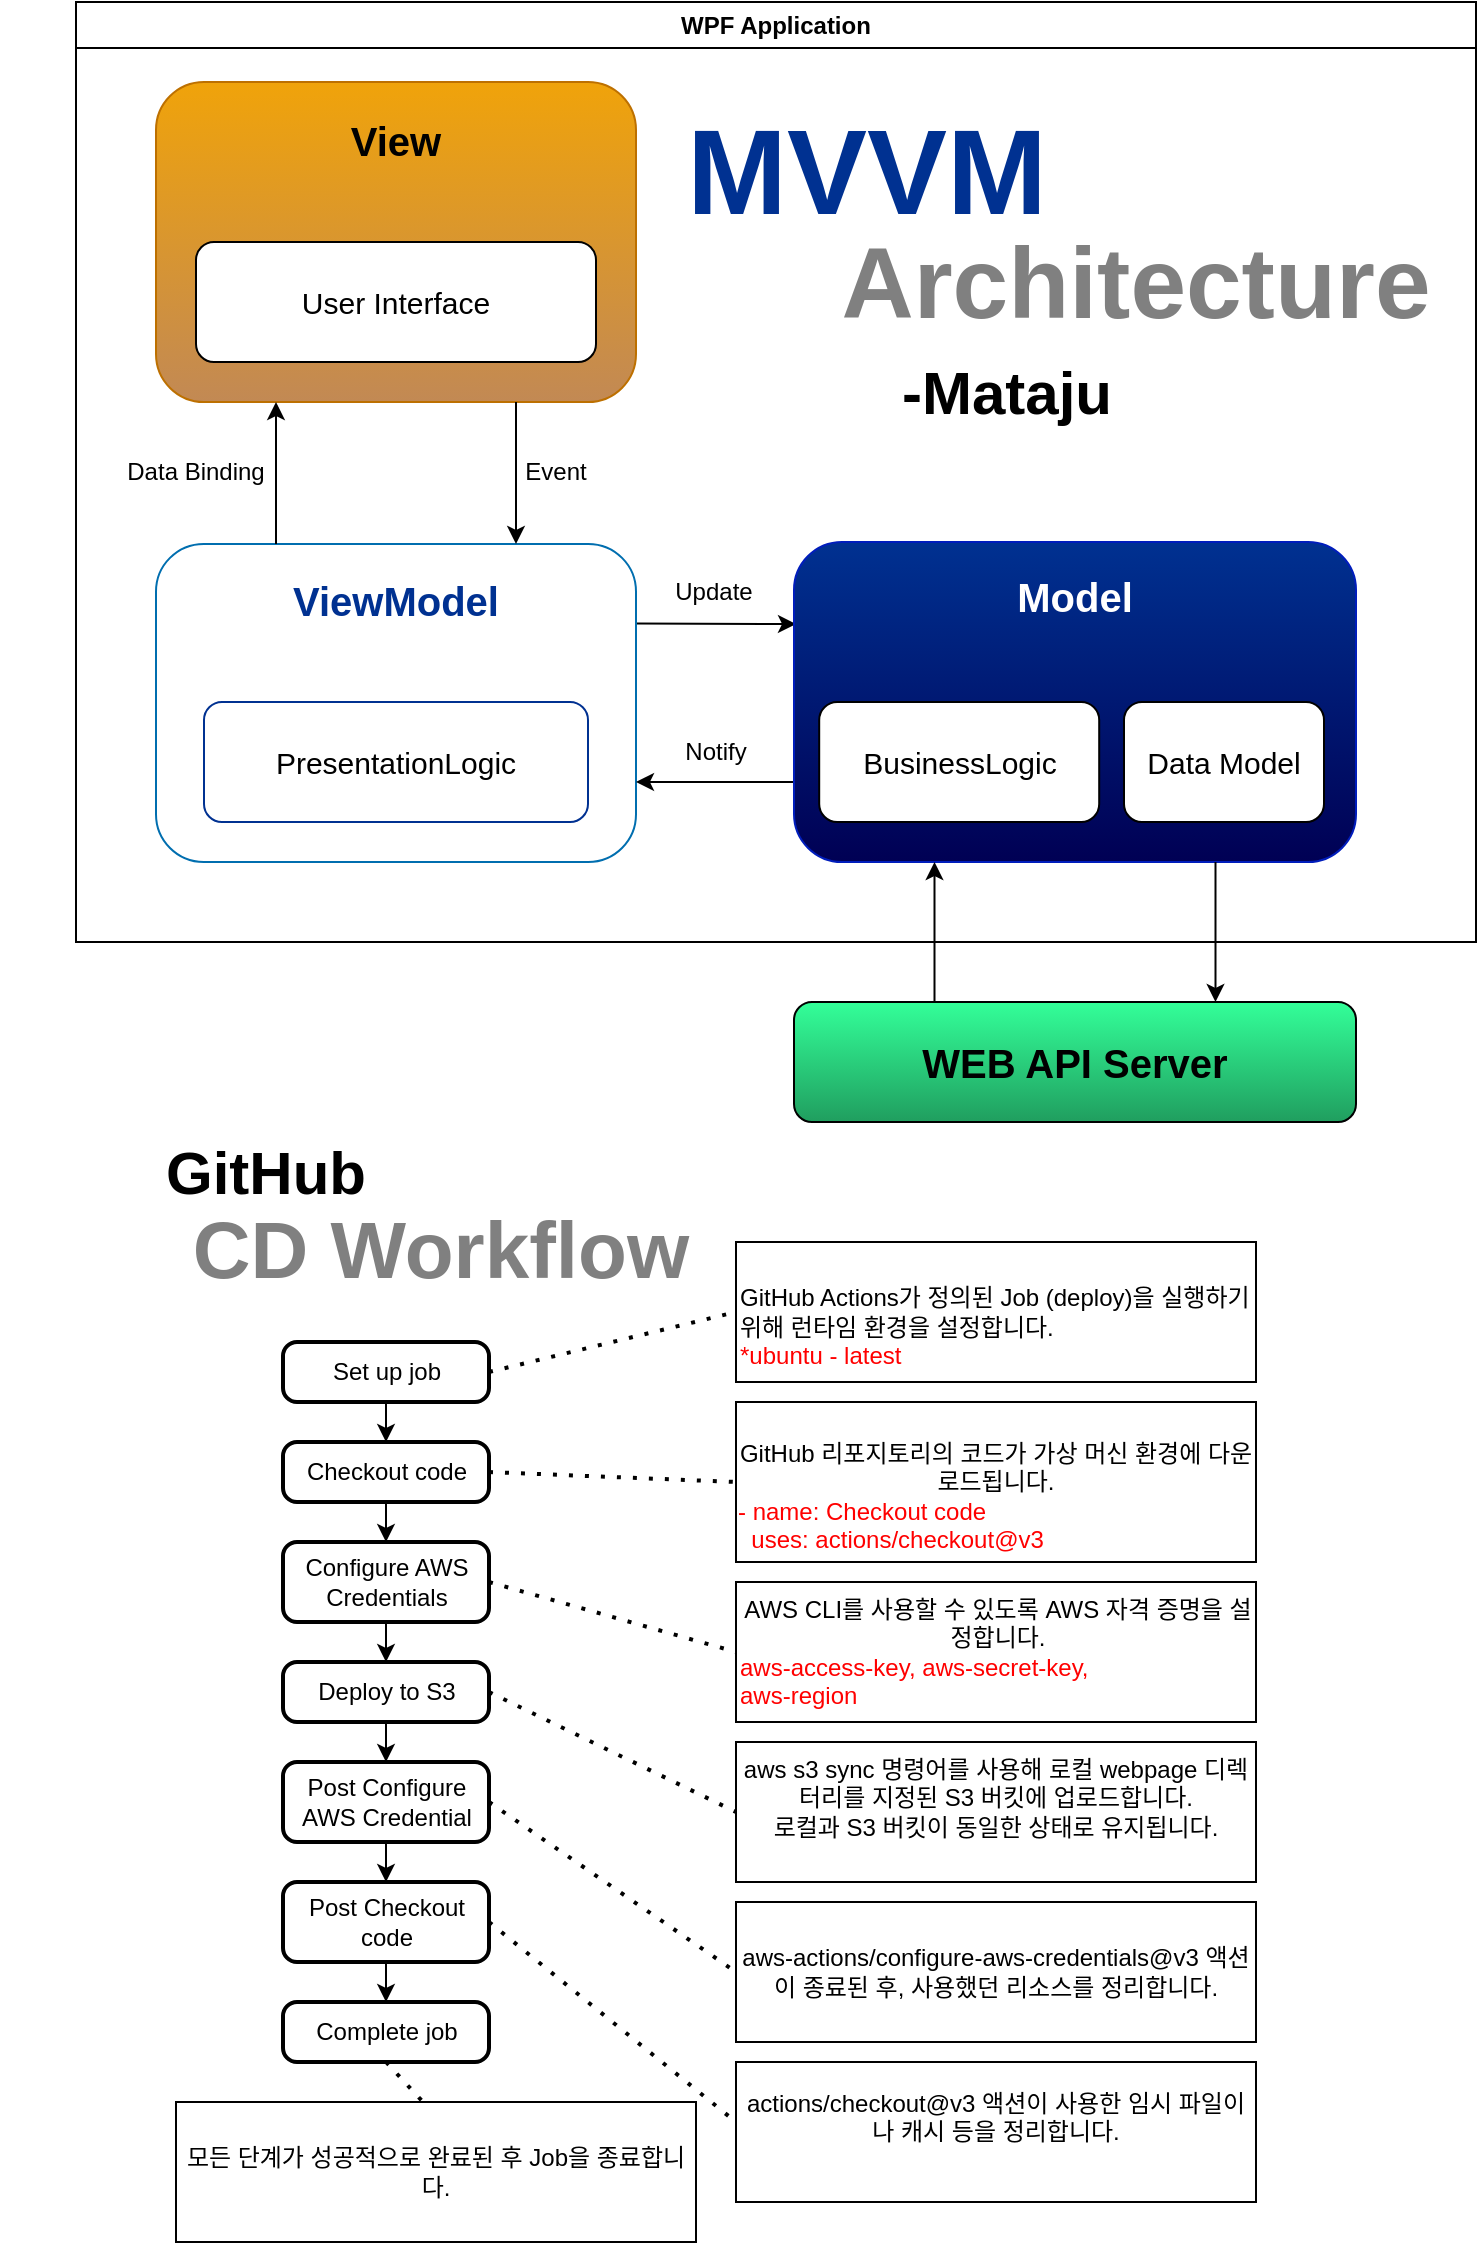 <mxfile version="25.0.3">
  <diagram name="페이지-1" id="wgz9PD0w91qSiE5-jBk-">
    <mxGraphModel dx="1195" dy="650" grid="1" gridSize="10" guides="1" tooltips="1" connect="1" arrows="1" fold="1" page="1" pageScale="1" pageWidth="827" pageHeight="1169" math="0" shadow="0">
      <root>
        <mxCell id="0" />
        <mxCell id="1" parent="0" />
        <mxCell id="g7_kz-98eBEBZqyPdA4t-22" value="&lt;font style=&quot;font-size: 20px;&quot;&gt;&lt;b&gt;WEB API Server&lt;/b&gt;&lt;/font&gt;" style="rounded=1;whiteSpace=wrap;html=1;labelBackgroundColor=none;fillColor=#33FF99;gradientColor=#209E5F;fontColor=default;" parent="1" vertex="1">
          <mxGeometry x="399" y="540" width="281" height="60" as="geometry" />
        </mxCell>
        <mxCell id="g7_kz-98eBEBZqyPdA4t-17" value="Data Binding" style="text;strokeColor=none;align=center;fillColor=none;html=1;verticalAlign=middle;whiteSpace=wrap;rounded=0;" parent="1" vertex="1">
          <mxGeometry x="60" y="260" width="80" height="30" as="geometry" />
        </mxCell>
        <mxCell id="g7_kz-98eBEBZqyPdA4t-18" value="Event" style="text;strokeColor=none;align=center;fillColor=none;html=1;verticalAlign=middle;whiteSpace=wrap;rounded=0;" parent="1" vertex="1">
          <mxGeometry x="240" y="260" width="80" height="30" as="geometry" />
        </mxCell>
        <mxCell id="g7_kz-98eBEBZqyPdA4t-19" value="Update" style="text;strokeColor=none;align=center;fillColor=none;html=1;verticalAlign=middle;whiteSpace=wrap;rounded=0;" parent="1" vertex="1">
          <mxGeometry x="319" y="320" width="80" height="30" as="geometry" />
        </mxCell>
        <mxCell id="g7_kz-98eBEBZqyPdA4t-20" value="Notify" style="text;strokeColor=none;align=center;fillColor=none;html=1;verticalAlign=middle;whiteSpace=wrap;rounded=0;" parent="1" vertex="1">
          <mxGeometry x="320" y="400" width="80" height="30" as="geometry" />
        </mxCell>
        <mxCell id="g7_kz-98eBEBZqyPdA4t-44" value="" style="group" parent="1" vertex="1" connectable="0">
          <mxGeometry x="80" y="80" width="240" height="160" as="geometry" />
        </mxCell>
        <mxCell id="g7_kz-98eBEBZqyPdA4t-5" value="" style="rounded=1;whiteSpace=wrap;html=1;fillColor=#f0a30a;fontColor=#000000;strokeColor=#BD7000;gradientColor=#C28954;" parent="g7_kz-98eBEBZqyPdA4t-44" vertex="1">
          <mxGeometry width="240" height="160" as="geometry" />
        </mxCell>
        <mxCell id="g7_kz-98eBEBZqyPdA4t-6" value="&lt;font style=&quot;font-size: 20px;&quot;&gt;View&lt;/font&gt;" style="text;strokeColor=none;align=center;fillColor=none;html=1;verticalAlign=middle;whiteSpace=wrap;rounded=0;fontColor=default;fontStyle=1" parent="g7_kz-98eBEBZqyPdA4t-44" vertex="1">
          <mxGeometry x="60" y="10" width="120" height="38" as="geometry" />
        </mxCell>
        <mxCell id="g7_kz-98eBEBZqyPdA4t-35" value="&lt;font style=&quot;font-size: 15px;&quot;&gt;User Interface&lt;/font&gt;" style="rounded=1;whiteSpace=wrap;html=1;" parent="g7_kz-98eBEBZqyPdA4t-44" vertex="1">
          <mxGeometry x="20" y="80" width="200" height="60" as="geometry" />
        </mxCell>
        <mxCell id="g7_kz-98eBEBZqyPdA4t-45" value="" style="group" parent="1" vertex="1" connectable="0">
          <mxGeometry x="80" y="310.96" width="240" height="159.04" as="geometry" />
        </mxCell>
        <mxCell id="g7_kz-98eBEBZqyPdA4t-53" style="edgeStyle=none;rounded=0;orthogonalLoop=1;jettySize=auto;html=1;exitX=1;exitY=0.25;exitDx=0;exitDy=0;" parent="g7_kz-98eBEBZqyPdA4t-45" source="g7_kz-98eBEBZqyPdA4t-4" edge="1">
          <mxGeometry relative="1" as="geometry">
            <mxPoint x="320" y="40.04" as="targetPoint" />
          </mxGeometry>
        </mxCell>
        <mxCell id="g7_kz-98eBEBZqyPdA4t-4" value="" style="rounded=1;whiteSpace=wrap;html=1;fillColor=default;fontColor=#ffffff;strokeColor=#006EAF;gradientColor=none;" parent="g7_kz-98eBEBZqyPdA4t-45" vertex="1">
          <mxGeometry width="240" height="159.04" as="geometry" />
        </mxCell>
        <mxCell id="g7_kz-98eBEBZqyPdA4t-7" value="&lt;font style=&quot;font-size: 20px;&quot;&gt;ViewModel&lt;/font&gt;" style="text;strokeColor=none;align=center;fillColor=none;html=1;verticalAlign=middle;whiteSpace=wrap;rounded=0;fontColor=#003191;fontStyle=1" parent="g7_kz-98eBEBZqyPdA4t-45" vertex="1">
          <mxGeometry x="43.2" y="10.0" width="153.6" height="35.23" as="geometry" />
        </mxCell>
        <mxCell id="g7_kz-98eBEBZqyPdA4t-41" value="&lt;span style=&quot;font-size: 15px;&quot;&gt;PresentationLogic&lt;br&gt;&lt;/span&gt;" style="rounded=1;whiteSpace=wrap;html=1;strokeColor=#003191;" parent="g7_kz-98eBEBZqyPdA4t-45" vertex="1">
          <mxGeometry x="24" y="79.04" width="192" height="60.0" as="geometry" />
        </mxCell>
        <mxCell id="g7_kz-98eBEBZqyPdA4t-46" value="" style="group" parent="1" vertex="1" connectable="0">
          <mxGeometry x="399" y="310" width="281" height="160" as="geometry" />
        </mxCell>
        <mxCell id="g7_kz-98eBEBZqyPdA4t-55" style="edgeStyle=none;rounded=0;orthogonalLoop=1;jettySize=auto;html=1;exitX=0;exitY=0.75;exitDx=0;exitDy=0;" parent="g7_kz-98eBEBZqyPdA4t-46" source="g7_kz-98eBEBZqyPdA4t-1" edge="1">
          <mxGeometry relative="1" as="geometry">
            <mxPoint x="-79" y="120" as="targetPoint" />
          </mxGeometry>
        </mxCell>
        <mxCell id="g7_kz-98eBEBZqyPdA4t-1" value="" style="rounded=1;whiteSpace=wrap;html=1;fillColor=#003191;strokeColor=#001DBC;fontColor=#ffffff;gradientColor=#000054;" parent="g7_kz-98eBEBZqyPdA4t-46" vertex="1">
          <mxGeometry width="281" height="160" as="geometry" />
        </mxCell>
        <mxCell id="g7_kz-98eBEBZqyPdA4t-8" value="&lt;font style=&quot;font-size: 20px;&quot;&gt;Model&lt;/font&gt;" style="text;strokeColor=none;align=center;fillColor=none;html=1;verticalAlign=middle;whiteSpace=wrap;rounded=0;fontColor=#FFFFFF;fontStyle=1" parent="g7_kz-98eBEBZqyPdA4t-46" vertex="1">
          <mxGeometry x="112.9" y="13.416" width="55.2" height="26.538" as="geometry" />
        </mxCell>
        <mxCell id="g7_kz-98eBEBZqyPdA4t-42" value="&lt;span style=&quot;font-size: 15px;&quot;&gt;BusinessLogic&lt;br&gt;&lt;/span&gt;" style="rounded=1;whiteSpace=wrap;html=1;" parent="g7_kz-98eBEBZqyPdA4t-46" vertex="1">
          <mxGeometry x="12.6" y="80" width="140" height="60" as="geometry" />
        </mxCell>
        <mxCell id="g7_kz-98eBEBZqyPdA4t-43" value="&lt;span style=&quot;font-size: 15px;&quot;&gt;Data Model&lt;br&gt;&lt;/span&gt;" style="rounded=1;whiteSpace=wrap;html=1;" parent="g7_kz-98eBEBZqyPdA4t-46" vertex="1">
          <mxGeometry x="165" y="80" width="100" height="60" as="geometry" />
        </mxCell>
        <mxCell id="g7_kz-98eBEBZqyPdA4t-51" style="edgeStyle=none;rounded=0;orthogonalLoop=1;jettySize=auto;html=1;exitX=0.25;exitY=0;exitDx=0;exitDy=0;entryX=0.25;entryY=1;entryDx=0;entryDy=0;" parent="1" source="g7_kz-98eBEBZqyPdA4t-4" target="g7_kz-98eBEBZqyPdA4t-5" edge="1">
          <mxGeometry relative="1" as="geometry" />
        </mxCell>
        <mxCell id="g7_kz-98eBEBZqyPdA4t-49" style="edgeStyle=none;rounded=0;orthogonalLoop=1;jettySize=auto;html=1;exitX=0.75;exitY=1;exitDx=0;exitDy=0;entryX=0.75;entryY=0;entryDx=0;entryDy=0;" parent="1" source="g7_kz-98eBEBZqyPdA4t-5" target="g7_kz-98eBEBZqyPdA4t-4" edge="1">
          <mxGeometry relative="1" as="geometry">
            <mxPoint x="260" y="310" as="targetPoint" />
          </mxGeometry>
        </mxCell>
        <mxCell id="g7_kz-98eBEBZqyPdA4t-60" value="&lt;font style=&quot;font-size: 60px;&quot;&gt;MVVM&lt;/font&gt;" style="text;strokeColor=none;align=center;fillColor=none;html=1;verticalAlign=middle;whiteSpace=wrap;rounded=0;fontStyle=1;fontColor=#003191;" parent="1" vertex="1">
          <mxGeometry x="330" y="80" width="211" height="90" as="geometry" />
        </mxCell>
        <mxCell id="g7_kz-98eBEBZqyPdA4t-61" value="&lt;font style=&quot;font-size: 50px;&quot;&gt;Architecture&lt;/font&gt;" style="text;strokeColor=none;align=center;fillColor=none;html=1;verticalAlign=middle;whiteSpace=wrap;rounded=0;fontStyle=1;fontColor=#808080;" parent="1" vertex="1">
          <mxGeometry x="420" y="150" width="300" height="60" as="geometry" />
        </mxCell>
        <mxCell id="g7_kz-98eBEBZqyPdA4t-62" value="&lt;font style=&quot;font-size: 30px;&quot;&gt;-Mataju&lt;/font&gt;" style="text;strokeColor=none;align=center;fillColor=none;html=1;verticalAlign=middle;whiteSpace=wrap;rounded=0;fontStyle=1" parent="1" vertex="1">
          <mxGeometry x="400" y="210" width="211" height="50" as="geometry" />
        </mxCell>
        <mxCell id="g7_kz-98eBEBZqyPdA4t-63" value="" style="endArrow=classic;html=1;rounded=0;entryX=0.75;entryY=0;entryDx=0;entryDy=0;exitX=0.75;exitY=1;exitDx=0;exitDy=0;" parent="1" source="g7_kz-98eBEBZqyPdA4t-1" target="g7_kz-98eBEBZqyPdA4t-22" edge="1">
          <mxGeometry width="50" height="50" relative="1" as="geometry">
            <mxPoint x="590" y="280" as="sourcePoint" />
            <mxPoint x="640" y="230" as="targetPoint" />
          </mxGeometry>
        </mxCell>
        <mxCell id="g7_kz-98eBEBZqyPdA4t-64" value="" style="endArrow=classic;html=1;rounded=0;exitX=0.25;exitY=0;exitDx=0;exitDy=0;entryX=0.25;entryY=1;entryDx=0;entryDy=0;" parent="1" source="g7_kz-98eBEBZqyPdA4t-22" target="g7_kz-98eBEBZqyPdA4t-1" edge="1">
          <mxGeometry width="50" height="50" relative="1" as="geometry">
            <mxPoint x="590" y="280" as="sourcePoint" />
            <mxPoint x="640" y="230" as="targetPoint" />
          </mxGeometry>
        </mxCell>
        <mxCell id="g7_kz-98eBEBZqyPdA4t-65" value="WPF Application" style="swimlane;whiteSpace=wrap;html=1;" parent="1" vertex="1">
          <mxGeometry x="40" y="40" width="700" height="470" as="geometry" />
        </mxCell>
        <mxCell id="-fukH-Hzjp9KA4uO5c0_-15" value="" style="edgeStyle=orthogonalEdgeStyle;rounded=0;orthogonalLoop=1;jettySize=auto;html=1;" edge="1" parent="1" source="-fukH-Hzjp9KA4uO5c0_-13" target="-fukH-Hzjp9KA4uO5c0_-14">
          <mxGeometry relative="1" as="geometry" />
        </mxCell>
        <mxCell id="-fukH-Hzjp9KA4uO5c0_-13" value="Set up job" style="rounded=1;whiteSpace=wrap;html=1;absoluteArcSize=1;arcSize=14;strokeWidth=2;" vertex="1" parent="1">
          <mxGeometry x="143.5" y="710" width="103" height="30" as="geometry" />
        </mxCell>
        <mxCell id="-fukH-Hzjp9KA4uO5c0_-17" value="" style="edgeStyle=orthogonalEdgeStyle;rounded=0;orthogonalLoop=1;jettySize=auto;html=1;" edge="1" parent="1" source="-fukH-Hzjp9KA4uO5c0_-14" target="-fukH-Hzjp9KA4uO5c0_-16">
          <mxGeometry relative="1" as="geometry" />
        </mxCell>
        <mxCell id="-fukH-Hzjp9KA4uO5c0_-14" value="Checkout code" style="rounded=1;whiteSpace=wrap;html=1;absoluteArcSize=1;arcSize=14;strokeWidth=2;" vertex="1" parent="1">
          <mxGeometry x="143.5" y="760" width="103" height="30" as="geometry" />
        </mxCell>
        <mxCell id="-fukH-Hzjp9KA4uO5c0_-19" value="" style="edgeStyle=orthogonalEdgeStyle;rounded=0;orthogonalLoop=1;jettySize=auto;html=1;" edge="1" parent="1" source="-fukH-Hzjp9KA4uO5c0_-16" target="-fukH-Hzjp9KA4uO5c0_-18">
          <mxGeometry relative="1" as="geometry" />
        </mxCell>
        <mxCell id="-fukH-Hzjp9KA4uO5c0_-16" value="Configure AWS&lt;br&gt;Credentials" style="rounded=1;whiteSpace=wrap;html=1;absoluteArcSize=1;arcSize=14;strokeWidth=2;" vertex="1" parent="1">
          <mxGeometry x="143.5" y="810" width="103" height="40" as="geometry" />
        </mxCell>
        <mxCell id="-fukH-Hzjp9KA4uO5c0_-21" value="" style="edgeStyle=orthogonalEdgeStyle;rounded=0;orthogonalLoop=1;jettySize=auto;html=1;" edge="1" parent="1" source="-fukH-Hzjp9KA4uO5c0_-18" target="-fukH-Hzjp9KA4uO5c0_-20">
          <mxGeometry relative="1" as="geometry" />
        </mxCell>
        <mxCell id="-fukH-Hzjp9KA4uO5c0_-18" value="Deploy to S3" style="rounded=1;whiteSpace=wrap;html=1;absoluteArcSize=1;arcSize=14;strokeWidth=2;" vertex="1" parent="1">
          <mxGeometry x="143.5" y="870" width="103" height="30" as="geometry" />
        </mxCell>
        <mxCell id="-fukH-Hzjp9KA4uO5c0_-23" value="" style="edgeStyle=orthogonalEdgeStyle;rounded=0;orthogonalLoop=1;jettySize=auto;html=1;" edge="1" parent="1" source="-fukH-Hzjp9KA4uO5c0_-20" target="-fukH-Hzjp9KA4uO5c0_-22">
          <mxGeometry relative="1" as="geometry" />
        </mxCell>
        <mxCell id="-fukH-Hzjp9KA4uO5c0_-20" value="Post Configure AWS Credential" style="rounded=1;whiteSpace=wrap;html=1;absoluteArcSize=1;arcSize=14;strokeWidth=2;" vertex="1" parent="1">
          <mxGeometry x="143.5" y="920" width="103" height="40" as="geometry" />
        </mxCell>
        <mxCell id="-fukH-Hzjp9KA4uO5c0_-25" value="" style="edgeStyle=orthogonalEdgeStyle;rounded=0;orthogonalLoop=1;jettySize=auto;html=1;" edge="1" parent="1" source="-fukH-Hzjp9KA4uO5c0_-22" target="-fukH-Hzjp9KA4uO5c0_-24">
          <mxGeometry relative="1" as="geometry" />
        </mxCell>
        <mxCell id="-fukH-Hzjp9KA4uO5c0_-22" value="Post Checkout code" style="rounded=1;whiteSpace=wrap;html=1;absoluteArcSize=1;arcSize=14;strokeWidth=2;" vertex="1" parent="1">
          <mxGeometry x="143.5" y="980" width="103" height="40" as="geometry" />
        </mxCell>
        <mxCell id="-fukH-Hzjp9KA4uO5c0_-24" value="Complete job" style="rounded=1;whiteSpace=wrap;html=1;absoluteArcSize=1;arcSize=14;strokeWidth=2;" vertex="1" parent="1">
          <mxGeometry x="143.5" y="1040" width="103" height="30" as="geometry" />
        </mxCell>
        <mxCell id="-fukH-Hzjp9KA4uO5c0_-26" value="" style="endArrow=none;dashed=1;html=1;dashPattern=1 3;strokeWidth=2;rounded=0;exitX=1;exitY=0.5;exitDx=0;exitDy=0;entryX=0;entryY=0.5;entryDx=0;entryDy=0;" edge="1" parent="1" source="-fukH-Hzjp9KA4uO5c0_-13" target="-fukH-Hzjp9KA4uO5c0_-27">
          <mxGeometry width="50" height="50" relative="1" as="geometry">
            <mxPoint x="300" y="830" as="sourcePoint" />
            <mxPoint x="360" y="725" as="targetPoint" />
          </mxGeometry>
        </mxCell>
        <mxCell id="-fukH-Hzjp9KA4uO5c0_-27" value="&lt;div&gt;&lt;br&gt;&lt;/div&gt;&lt;div&gt;GitHub Actions가 정의된 Job (deploy)을 실행하기 위해 런타임 환경을 설정합니다.&lt;/div&gt;&lt;div&gt;&lt;font color=&quot;#ff0000&quot;&gt;*ubuntu - latest&lt;/font&gt;&lt;/div&gt;" style="rounded=0;whiteSpace=wrap;html=1;align=left;" vertex="1" parent="1">
          <mxGeometry x="370" y="660" width="260" height="70" as="geometry" />
        </mxCell>
        <mxCell id="-fukH-Hzjp9KA4uO5c0_-28" value="&lt;div&gt;&lt;br&gt;&lt;/div&gt;&lt;div&gt;GitHub 리포지토리의 코드가 가상 머신 환경에 다운로드됩니다.&lt;/div&gt;&lt;div&gt;&lt;div style=&quot;text-align: left;&quot;&gt;&lt;font color=&quot;#ff0000&quot;&gt;- name: Checkout code&lt;/font&gt;&lt;/div&gt;&lt;div style=&quot;text-align: left;&quot;&gt;&lt;font color=&quot;#ff0000&quot;&gt;&amp;nbsp; uses: actions/checkout@v3&lt;/font&gt;&lt;/div&gt;&lt;/div&gt;" style="rounded=0;whiteSpace=wrap;html=1;" vertex="1" parent="1">
          <mxGeometry x="370" y="740" width="260" height="80" as="geometry" />
        </mxCell>
        <mxCell id="-fukH-Hzjp9KA4uO5c0_-29" value="&lt;div style=&quot;text-align: center;&quot;&gt;&lt;span style=&quot;background-color: initial;&quot;&gt;AWS CLI를 사용할 수 있도록 AWS 자격 증명을 설정합니다.&lt;/span&gt;&lt;/div&gt;&lt;div&gt;&lt;font color=&quot;#ff0000&quot;&gt;aws-access-key,&amp;nbsp;&lt;span style=&quot;background-color: initial;&quot;&gt;aws-secret-key,&lt;br&gt;aws-region&lt;/span&gt;&lt;/font&gt;&lt;/div&gt;" style="rounded=0;whiteSpace=wrap;html=1;align=left;" vertex="1" parent="1">
          <mxGeometry x="370" y="830" width="260" height="70" as="geometry" />
        </mxCell>
        <mxCell id="-fukH-Hzjp9KA4uO5c0_-30" value="aws s3 sync 명령어를 사용해 로컬 webpage 디렉터리를 지정된 S3 버킷에 업로드합니다.&lt;br&gt;로컬과 S3 버킷이 동일한 상태로 유지됩니다.&lt;br&gt;&lt;div&gt;&lt;br&gt;&lt;/div&gt;" style="rounded=0;whiteSpace=wrap;html=1;" vertex="1" parent="1">
          <mxGeometry x="370" y="910" width="260" height="70" as="geometry" />
        </mxCell>
        <mxCell id="-fukH-Hzjp9KA4uO5c0_-31" value="모든 단계가 성공적으로 완료된 후 Job을 종료합니다." style="rounded=0;whiteSpace=wrap;html=1;" vertex="1" parent="1">
          <mxGeometry x="90" y="1090" width="260" height="70" as="geometry" />
        </mxCell>
        <mxCell id="-fukH-Hzjp9KA4uO5c0_-32" value="&lt;div&gt;actions/checkout@v3 액션이 사용한 임시 파일이나 캐시 등을 정리합니다.&lt;/div&gt;&lt;div&gt;&lt;br&gt;&lt;/div&gt;" style="rounded=0;whiteSpace=wrap;html=1;" vertex="1" parent="1">
          <mxGeometry x="370" y="1070" width="260" height="70" as="geometry" />
        </mxCell>
        <mxCell id="-fukH-Hzjp9KA4uO5c0_-33" value="aws-actions/configure-aws-credentials@v3 액션이 종료된 후, 사용했던 리소스를 정리합니다." style="rounded=0;whiteSpace=wrap;html=1;" vertex="1" parent="1">
          <mxGeometry x="370" y="990" width="260" height="70" as="geometry" />
        </mxCell>
        <mxCell id="-fukH-Hzjp9KA4uO5c0_-34" value="" style="endArrow=none;dashed=1;html=1;dashPattern=1 3;strokeWidth=2;rounded=0;exitX=1;exitY=0.5;exitDx=0;exitDy=0;entryX=0;entryY=0.5;entryDx=0;entryDy=0;" edge="1" parent="1" source="-fukH-Hzjp9KA4uO5c0_-14" target="-fukH-Hzjp9KA4uO5c0_-28">
          <mxGeometry width="50" height="50" relative="1" as="geometry">
            <mxPoint x="300" y="910" as="sourcePoint" />
            <mxPoint x="350" y="860" as="targetPoint" />
          </mxGeometry>
        </mxCell>
        <mxCell id="-fukH-Hzjp9KA4uO5c0_-35" value="" style="endArrow=none;dashed=1;html=1;dashPattern=1 3;strokeWidth=2;rounded=0;exitX=1;exitY=0.5;exitDx=0;exitDy=0;entryX=0;entryY=0.5;entryDx=0;entryDy=0;" edge="1" parent="1" source="-fukH-Hzjp9KA4uO5c0_-16" target="-fukH-Hzjp9KA4uO5c0_-29">
          <mxGeometry width="50" height="50" relative="1" as="geometry">
            <mxPoint x="300" y="910" as="sourcePoint" />
            <mxPoint x="350" y="860" as="targetPoint" />
          </mxGeometry>
        </mxCell>
        <mxCell id="-fukH-Hzjp9KA4uO5c0_-36" value="" style="endArrow=none;dashed=1;html=1;dashPattern=1 3;strokeWidth=2;rounded=0;exitX=1;exitY=0.5;exitDx=0;exitDy=0;entryX=0;entryY=0.5;entryDx=0;entryDy=0;" edge="1" parent="1" source="-fukH-Hzjp9KA4uO5c0_-18" target="-fukH-Hzjp9KA4uO5c0_-30">
          <mxGeometry width="50" height="50" relative="1" as="geometry">
            <mxPoint x="300" y="910" as="sourcePoint" />
            <mxPoint x="350" y="860" as="targetPoint" />
          </mxGeometry>
        </mxCell>
        <mxCell id="-fukH-Hzjp9KA4uO5c0_-37" value="" style="endArrow=none;dashed=1;html=1;dashPattern=1 3;strokeWidth=2;rounded=0;exitX=1;exitY=0.5;exitDx=0;exitDy=0;entryX=0;entryY=0.5;entryDx=0;entryDy=0;" edge="1" parent="1" source="-fukH-Hzjp9KA4uO5c0_-20" target="-fukH-Hzjp9KA4uO5c0_-33">
          <mxGeometry width="50" height="50" relative="1" as="geometry">
            <mxPoint x="300" y="910" as="sourcePoint" />
            <mxPoint x="350" y="860" as="targetPoint" />
          </mxGeometry>
        </mxCell>
        <mxCell id="-fukH-Hzjp9KA4uO5c0_-38" value="" style="endArrow=none;dashed=1;html=1;dashPattern=1 3;strokeWidth=2;rounded=0;exitX=1;exitY=0.5;exitDx=0;exitDy=0;entryX=0;entryY=0.429;entryDx=0;entryDy=0;entryPerimeter=0;" edge="1" parent="1" source="-fukH-Hzjp9KA4uO5c0_-22" target="-fukH-Hzjp9KA4uO5c0_-32">
          <mxGeometry width="50" height="50" relative="1" as="geometry">
            <mxPoint x="300" y="910" as="sourcePoint" />
            <mxPoint x="350" y="860" as="targetPoint" />
          </mxGeometry>
        </mxCell>
        <mxCell id="-fukH-Hzjp9KA4uO5c0_-39" value="" style="endArrow=none;dashed=1;html=1;dashPattern=1 3;strokeWidth=2;rounded=0;exitX=0.5;exitY=1;exitDx=0;exitDy=0;entryX=0.478;entryY=0.012;entryDx=0;entryDy=0;entryPerimeter=0;" edge="1" parent="1" source="-fukH-Hzjp9KA4uO5c0_-24" target="-fukH-Hzjp9KA4uO5c0_-31">
          <mxGeometry width="50" height="50" relative="1" as="geometry">
            <mxPoint x="300" y="910" as="sourcePoint" />
            <mxPoint x="350" y="860" as="targetPoint" />
          </mxGeometry>
        </mxCell>
        <mxCell id="-fukH-Hzjp9KA4uO5c0_-40" value="&lt;font style=&quot;font-size: 40px;&quot;&gt;CD Workflow&lt;/font&gt;" style="text;strokeColor=none;align=center;fillColor=none;html=1;verticalAlign=middle;whiteSpace=wrap;rounded=0;fontStyle=1;fontColor=#808080;" vertex="1" parent="1">
          <mxGeometry x="90" y="638" width="265" height="50" as="geometry" />
        </mxCell>
        <mxCell id="-fukH-Hzjp9KA4uO5c0_-41" value="&lt;font style=&quot;font-size: 30px;&quot;&gt;GitHub&lt;/font&gt;" style="text;strokeColor=none;align=center;fillColor=none;html=1;verticalAlign=middle;whiteSpace=wrap;rounded=0;fontStyle=1" vertex="1" parent="1">
          <mxGeometry x="70" y="600" width="130" height="50" as="geometry" />
        </mxCell>
        <mxCell id="-fukH-Hzjp9KA4uO5c0_-43" value="" style="shape=image;html=1;verticalAlign=top;verticalLabelPosition=bottom;labelBackgroundColor=#ffffff;imageAspect=0;aspect=fixed;image=https://cdn4.iconfinder.com/data/icons/ionicons/512/icon-social-github-128.png" vertex="1" parent="1">
          <mxGeometry x="2" y="600" width="88" height="88" as="geometry" />
        </mxCell>
      </root>
    </mxGraphModel>
  </diagram>
</mxfile>
